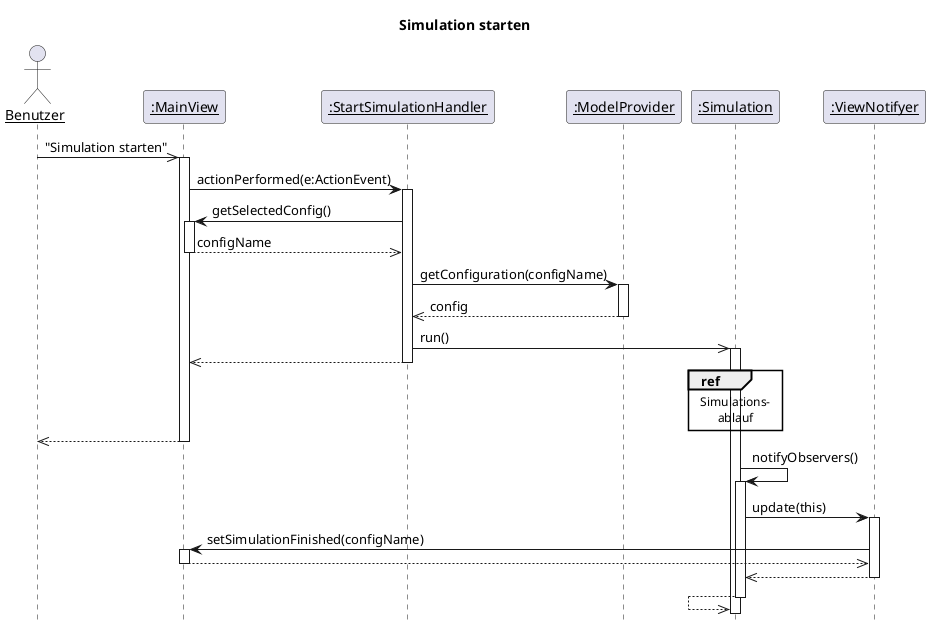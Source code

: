 @startuml
title Simulation starten
skinparam sequenceParticipant underline
hide footbox

actor Benutzer as U
participant ":MainView" as MV
participant ":StartSimulationHandler" as AL
participant ":ModelProvider" as MP
participant ":Simulation" as S
participant ":ViewNotifyer" as VN



U ->> MV: "Simulation starten"
activate MV
AL <- MV: actionPerformed(e:ActionEvent)
activate AL

MV <- AL: getSelectedConfig()
activate MV
MV -->> AL: configName
deactivate MV

AL -> MP: getConfiguration(configName)
activate MP
AL <<-- MP: config
deactivate MP

AL ->> S :run()
activate S
MV <<-- AL
deactivate AL
ref over S
  Simulations-
  ablauf
end ref
U <<-- MV
deactivate MV

S -> S: notifyObservers()
activate S

S -> VN: update(this)
activate VN

VN -> MV: setSimulationFinished(configName)
activate MV
VN <<-- MV
deactivate MV

S <<-- VN
deactivate VN

S <<-- S
deactivate S

@enduml